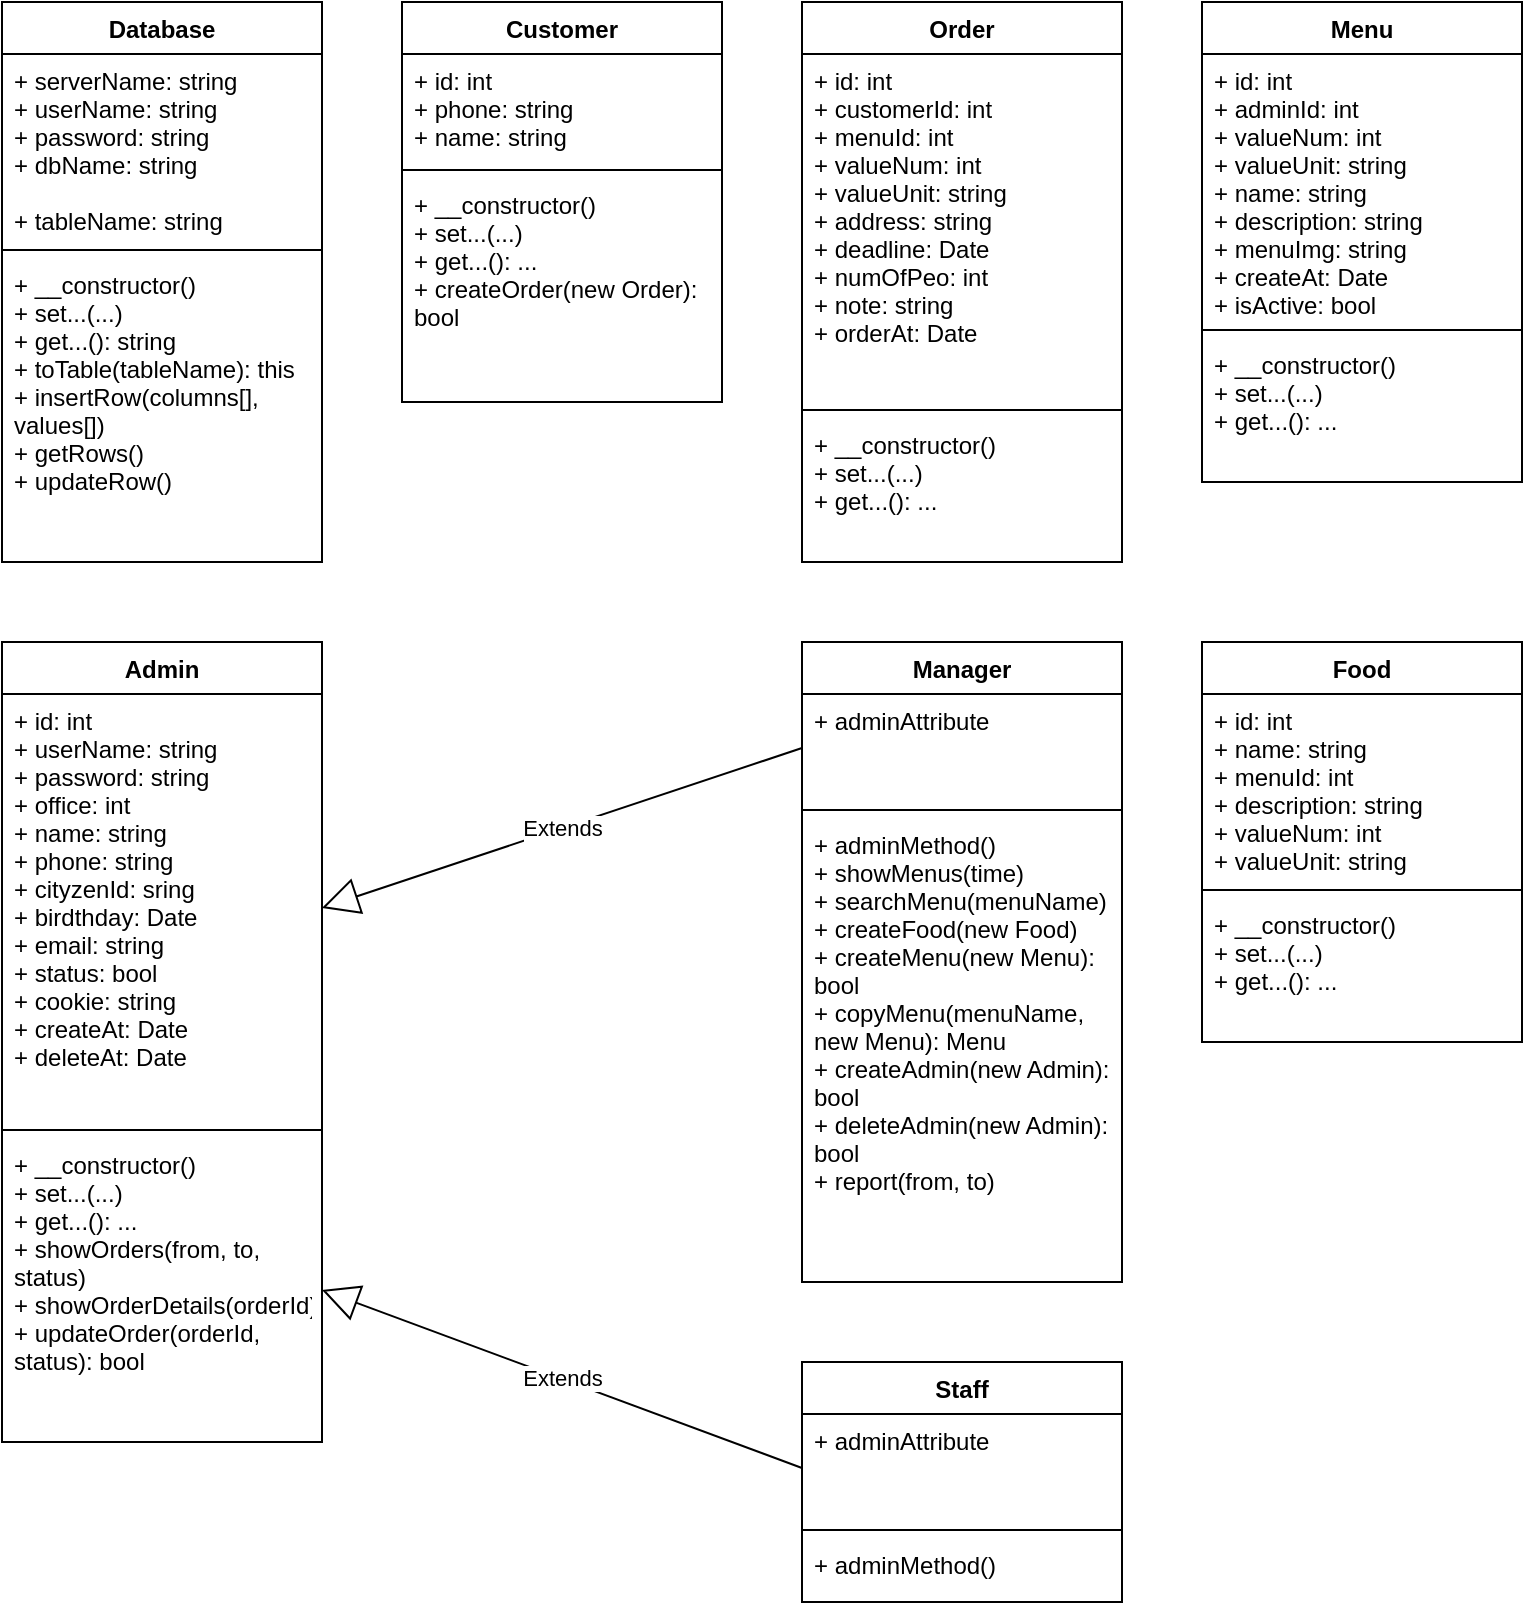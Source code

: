 <mxfile version="14.5.1" type="device"><diagram id="ibbRtkqQK8TwOqvRTWib" name="Page-1"><mxGraphModel dx="1038" dy="607" grid="1" gridSize="10" guides="1" tooltips="1" connect="1" arrows="1" fold="1" page="1" pageScale="1" pageWidth="850" pageHeight="1100" math="0" shadow="0"><root><mxCell id="0"/><mxCell id="1" parent="0"/><mxCell id="IVHF2FD5wScz-1iarKSH-1" value="Customer" style="swimlane;fontStyle=1;align=center;verticalAlign=top;childLayout=stackLayout;horizontal=1;startSize=26;horizontalStack=0;resizeParent=1;resizeParentMax=0;resizeLast=0;collapsible=1;marginBottom=0;" parent="1" vertex="1"><mxGeometry x="240" y="40" width="160" height="200" as="geometry"/></mxCell><mxCell id="IVHF2FD5wScz-1iarKSH-2" value="+ id: int&#10;+ phone: string&#10;+ name: string" style="text;strokeColor=none;fillColor=none;align=left;verticalAlign=top;spacingLeft=4;spacingRight=4;overflow=hidden;rotatable=0;points=[[0,0.5],[1,0.5]];portConstraint=eastwest;" parent="IVHF2FD5wScz-1iarKSH-1" vertex="1"><mxGeometry y="26" width="160" height="54" as="geometry"/></mxCell><mxCell id="IVHF2FD5wScz-1iarKSH-3" value="" style="line;strokeWidth=1;fillColor=none;align=left;verticalAlign=middle;spacingTop=-1;spacingLeft=3;spacingRight=3;rotatable=0;labelPosition=right;points=[];portConstraint=eastwest;" parent="IVHF2FD5wScz-1iarKSH-1" vertex="1"><mxGeometry y="80" width="160" height="8" as="geometry"/></mxCell><mxCell id="IVHF2FD5wScz-1iarKSH-4" value="+ __constructor()&#10;+ set...(...)&#10;+ get...(): ...&#10;+ createOrder(new Order): &#10;bool" style="text;strokeColor=none;fillColor=none;align=left;verticalAlign=top;spacingLeft=4;spacingRight=4;overflow=hidden;rotatable=0;points=[[0,0.5],[1,0.5]];portConstraint=eastwest;" parent="IVHF2FD5wScz-1iarKSH-1" vertex="1"><mxGeometry y="88" width="160" height="112" as="geometry"/></mxCell><mxCell id="IVHF2FD5wScz-1iarKSH-5" value="Order" style="swimlane;fontStyle=1;align=center;verticalAlign=top;childLayout=stackLayout;horizontal=1;startSize=26;horizontalStack=0;resizeParent=1;resizeParentMax=0;resizeLast=0;collapsible=1;marginBottom=0;" parent="1" vertex="1"><mxGeometry x="440" y="40" width="160" height="280" as="geometry"/></mxCell><mxCell id="IVHF2FD5wScz-1iarKSH-6" value="+ id: int&#10;+ customerId: int&#10;+ menuId: int&#10;+ valueNum: int&#10;+ valueUnit: string&#10;+ address: string&#10;+ deadline: Date&#10;+ numOfPeo: int&#10;+ note: string&#10;+ orderAt: Date" style="text;strokeColor=none;fillColor=none;align=left;verticalAlign=top;spacingLeft=4;spacingRight=4;overflow=hidden;rotatable=0;points=[[0,0.5],[1,0.5]];portConstraint=eastwest;" parent="IVHF2FD5wScz-1iarKSH-5" vertex="1"><mxGeometry y="26" width="160" height="174" as="geometry"/></mxCell><mxCell id="IVHF2FD5wScz-1iarKSH-7" value="" style="line;strokeWidth=1;fillColor=none;align=left;verticalAlign=middle;spacingTop=-1;spacingLeft=3;spacingRight=3;rotatable=0;labelPosition=right;points=[];portConstraint=eastwest;" parent="IVHF2FD5wScz-1iarKSH-5" vertex="1"><mxGeometry y="200" width="160" height="8" as="geometry"/></mxCell><mxCell id="IVHF2FD5wScz-1iarKSH-8" value="+ __constructor()&#10;+ set...(...)&#10;+ get...(): ..." style="text;strokeColor=none;fillColor=none;align=left;verticalAlign=top;spacingLeft=4;spacingRight=4;overflow=hidden;rotatable=0;points=[[0,0.5],[1,0.5]];portConstraint=eastwest;" parent="IVHF2FD5wScz-1iarKSH-5" vertex="1"><mxGeometry y="208" width="160" height="72" as="geometry"/></mxCell><mxCell id="IVHF2FD5wScz-1iarKSH-9" value="Menu" style="swimlane;fontStyle=1;align=center;verticalAlign=top;childLayout=stackLayout;horizontal=1;startSize=26;horizontalStack=0;resizeParent=1;resizeParentMax=0;resizeLast=0;collapsible=1;marginBottom=0;" parent="1" vertex="1"><mxGeometry x="640" y="40" width="160" height="240" as="geometry"/></mxCell><mxCell id="IVHF2FD5wScz-1iarKSH-10" value="+ id: int&#10;+ adminId: int&#10;+ valueNum: int&#10;+ valueUnit: string&#10;+ name: string&#10;+ description: string&#10;+ menuImg: string&#10;+ createAt: Date&#10;+ isActive: bool" style="text;strokeColor=none;fillColor=none;align=left;verticalAlign=top;spacingLeft=4;spacingRight=4;overflow=hidden;rotatable=0;points=[[0,0.5],[1,0.5]];portConstraint=eastwest;" parent="IVHF2FD5wScz-1iarKSH-9" vertex="1"><mxGeometry y="26" width="160" height="134" as="geometry"/></mxCell><mxCell id="IVHF2FD5wScz-1iarKSH-11" value="" style="line;strokeWidth=1;fillColor=none;align=left;verticalAlign=middle;spacingTop=-1;spacingLeft=3;spacingRight=3;rotatable=0;labelPosition=right;points=[];portConstraint=eastwest;" parent="IVHF2FD5wScz-1iarKSH-9" vertex="1"><mxGeometry y="160" width="160" height="8" as="geometry"/></mxCell><mxCell id="IVHF2FD5wScz-1iarKSH-12" value="+ __constructor()&#10;+ set...(...)&#10;+ get...(): ..." style="text;strokeColor=none;fillColor=none;align=left;verticalAlign=top;spacingLeft=4;spacingRight=4;overflow=hidden;rotatable=0;points=[[0,0.5],[1,0.5]];portConstraint=eastwest;" parent="IVHF2FD5wScz-1iarKSH-9" vertex="1"><mxGeometry y="168" width="160" height="72" as="geometry"/></mxCell><mxCell id="IVHF2FD5wScz-1iarKSH-13" value="Food" style="swimlane;fontStyle=1;align=center;verticalAlign=top;childLayout=stackLayout;horizontal=1;startSize=26;horizontalStack=0;resizeParent=1;resizeParentMax=0;resizeLast=0;collapsible=1;marginBottom=0;" parent="1" vertex="1"><mxGeometry x="640" y="360" width="160" height="200" as="geometry"/></mxCell><mxCell id="IVHF2FD5wScz-1iarKSH-14" value="+ id: int&#10;+ name: string&#10;+ menuId: int&#10;+ description: string&#10;+ valueNum: int&#10;+ valueUnit: string" style="text;strokeColor=none;fillColor=none;align=left;verticalAlign=top;spacingLeft=4;spacingRight=4;overflow=hidden;rotatable=0;points=[[0,0.5],[1,0.5]];portConstraint=eastwest;" parent="IVHF2FD5wScz-1iarKSH-13" vertex="1"><mxGeometry y="26" width="160" height="94" as="geometry"/></mxCell><mxCell id="IVHF2FD5wScz-1iarKSH-15" value="" style="line;strokeWidth=1;fillColor=none;align=left;verticalAlign=middle;spacingTop=-1;spacingLeft=3;spacingRight=3;rotatable=0;labelPosition=right;points=[];portConstraint=eastwest;" parent="IVHF2FD5wScz-1iarKSH-13" vertex="1"><mxGeometry y="120" width="160" height="8" as="geometry"/></mxCell><mxCell id="IVHF2FD5wScz-1iarKSH-16" value="+ __constructor()&#10;+ set...(...)&#10;+ get...(): ..." style="text;strokeColor=none;fillColor=none;align=left;verticalAlign=top;spacingLeft=4;spacingRight=4;overflow=hidden;rotatable=0;points=[[0,0.5],[1,0.5]];portConstraint=eastwest;" parent="IVHF2FD5wScz-1iarKSH-13" vertex="1"><mxGeometry y="128" width="160" height="72" as="geometry"/></mxCell><mxCell id="IVHF2FD5wScz-1iarKSH-17" value="Admin" style="swimlane;fontStyle=1;align=center;verticalAlign=top;childLayout=stackLayout;horizontal=1;startSize=26;horizontalStack=0;resizeParent=1;resizeParentMax=0;resizeLast=0;collapsible=1;marginBottom=0;" parent="1" vertex="1"><mxGeometry x="40" y="360" width="160" height="400" as="geometry"/></mxCell><mxCell id="IVHF2FD5wScz-1iarKSH-18" value="+ id: int&#10;+ userName: string&#10;+ password: string&#10;+ office: int&#10;+ name: string&#10;+ phone: string&#10;+ cityzenId: sring&#10;+ birdthday: Date&#10;+ email: string&#10;+ status: bool&#10;+ cookie: string&#10;+ createAt: Date&#10;+ deleteAt: Date" style="text;strokeColor=none;fillColor=none;align=left;verticalAlign=top;spacingLeft=4;spacingRight=4;overflow=hidden;rotatable=0;points=[[0,0.5],[1,0.5]];portConstraint=eastwest;" parent="IVHF2FD5wScz-1iarKSH-17" vertex="1"><mxGeometry y="26" width="160" height="214" as="geometry"/></mxCell><mxCell id="IVHF2FD5wScz-1iarKSH-19" value="" style="line;strokeWidth=1;fillColor=none;align=left;verticalAlign=middle;spacingTop=-1;spacingLeft=3;spacingRight=3;rotatable=0;labelPosition=right;points=[];portConstraint=eastwest;" parent="IVHF2FD5wScz-1iarKSH-17" vertex="1"><mxGeometry y="240" width="160" height="8" as="geometry"/></mxCell><mxCell id="IVHF2FD5wScz-1iarKSH-20" value="+ __constructor()&#10;+ set...(...)&#10;+ get...(): ...&#10;+ showOrders(from, to,&#10;status)&#10;+ showOrderDetails(orderId)&#10;+ updateOrder(orderId, &#10;status): bool" style="text;strokeColor=none;fillColor=none;align=left;verticalAlign=top;spacingLeft=4;spacingRight=4;overflow=hidden;rotatable=0;points=[[0,0.5],[1,0.5]];portConstraint=eastwest;" parent="IVHF2FD5wScz-1iarKSH-17" vertex="1"><mxGeometry y="248" width="160" height="152" as="geometry"/></mxCell><mxCell id="HQIe_BpXtwBZY5GEg_VE-1" value="Database" style="swimlane;fontStyle=1;align=center;verticalAlign=top;childLayout=stackLayout;horizontal=1;startSize=26;horizontalStack=0;resizeParent=1;resizeParentMax=0;resizeLast=0;collapsible=1;marginBottom=0;" parent="1" vertex="1"><mxGeometry x="40" y="40" width="160" height="280" as="geometry"/></mxCell><mxCell id="HQIe_BpXtwBZY5GEg_VE-2" value="+ serverName: string&#10;+ userName: string&#10;+ password: string&#10;+ dbName: string&#10;&#10;+ tableName: string" style="text;strokeColor=none;fillColor=none;align=left;verticalAlign=top;spacingLeft=4;spacingRight=4;overflow=hidden;rotatable=0;points=[[0,0.5],[1,0.5]];portConstraint=eastwest;" parent="HQIe_BpXtwBZY5GEg_VE-1" vertex="1"><mxGeometry y="26" width="160" height="94" as="geometry"/></mxCell><mxCell id="HQIe_BpXtwBZY5GEg_VE-3" value="" style="line;strokeWidth=1;fillColor=none;align=left;verticalAlign=middle;spacingTop=-1;spacingLeft=3;spacingRight=3;rotatable=0;labelPosition=right;points=[];portConstraint=eastwest;" parent="HQIe_BpXtwBZY5GEg_VE-1" vertex="1"><mxGeometry y="120" width="160" height="8" as="geometry"/></mxCell><mxCell id="HQIe_BpXtwBZY5GEg_VE-4" value="+ __constructor()&#10;+ set...(...)&#10;+ get...(): string&#10;+ toTable(tableName): this&#10;+ insertRow(columns[], &#10;values[])&#10;+ getRows()&#10;+ updateRow()" style="text;strokeColor=none;fillColor=none;align=left;verticalAlign=top;spacingLeft=4;spacingRight=4;overflow=hidden;rotatable=0;points=[[0,0.5],[1,0.5]];portConstraint=eastwest;" parent="HQIe_BpXtwBZY5GEg_VE-1" vertex="1"><mxGeometry y="128" width="160" height="152" as="geometry"/></mxCell><mxCell id="JC7_gSe1VFstHsPF0K8O-1" value="Manager" style="swimlane;fontStyle=1;align=center;verticalAlign=top;childLayout=stackLayout;horizontal=1;startSize=26;horizontalStack=0;resizeParent=1;resizeParentMax=0;resizeLast=0;collapsible=1;marginBottom=0;" vertex="1" parent="1"><mxGeometry x="440" y="360" width="160" height="320" as="geometry"/></mxCell><mxCell id="JC7_gSe1VFstHsPF0K8O-2" value="+ adminAttribute&#10;&#10;" style="text;strokeColor=none;fillColor=none;align=left;verticalAlign=top;spacingLeft=4;spacingRight=4;overflow=hidden;rotatable=0;points=[[0,0.5],[1,0.5]];portConstraint=eastwest;" vertex="1" parent="JC7_gSe1VFstHsPF0K8O-1"><mxGeometry y="26" width="160" height="54" as="geometry"/></mxCell><mxCell id="JC7_gSe1VFstHsPF0K8O-3" value="" style="line;strokeWidth=1;fillColor=none;align=left;verticalAlign=middle;spacingTop=-1;spacingLeft=3;spacingRight=3;rotatable=0;labelPosition=right;points=[];portConstraint=eastwest;" vertex="1" parent="JC7_gSe1VFstHsPF0K8O-1"><mxGeometry y="80" width="160" height="8" as="geometry"/></mxCell><mxCell id="JC7_gSe1VFstHsPF0K8O-4" value="+ adminMethod()&#10;+ showMenus(time)&#10;+ searchMenu(menuName)&#10;+ createFood(new Food)&#10;+ createMenu(new Menu):&#10;bool&#10;+ copyMenu(menuName, &#10;new Menu): Menu&#10;+ createAdmin(new Admin):&#10;bool&#10;+ deleteAdmin(new Admin):&#10;bool&#10;+ report(from, to)" style="text;strokeColor=none;fillColor=none;align=left;verticalAlign=top;spacingLeft=4;spacingRight=4;overflow=hidden;rotatable=0;points=[[0,0.5],[1,0.5]];portConstraint=eastwest;" vertex="1" parent="JC7_gSe1VFstHsPF0K8O-1"><mxGeometry y="88" width="160" height="232" as="geometry"/></mxCell><mxCell id="JC7_gSe1VFstHsPF0K8O-5" value="Staff" style="swimlane;fontStyle=1;align=center;verticalAlign=top;childLayout=stackLayout;horizontal=1;startSize=26;horizontalStack=0;resizeParent=1;resizeParentMax=0;resizeLast=0;collapsible=1;marginBottom=0;" vertex="1" parent="1"><mxGeometry x="440" y="720" width="160" height="120" as="geometry"/></mxCell><mxCell id="JC7_gSe1VFstHsPF0K8O-6" value="+ adminAttribute" style="text;strokeColor=none;fillColor=none;align=left;verticalAlign=top;spacingLeft=4;spacingRight=4;overflow=hidden;rotatable=0;points=[[0,0.5],[1,0.5]];portConstraint=eastwest;" vertex="1" parent="JC7_gSe1VFstHsPF0K8O-5"><mxGeometry y="26" width="160" height="54" as="geometry"/></mxCell><mxCell id="JC7_gSe1VFstHsPF0K8O-7" value="" style="line;strokeWidth=1;fillColor=none;align=left;verticalAlign=middle;spacingTop=-1;spacingLeft=3;spacingRight=3;rotatable=0;labelPosition=right;points=[];portConstraint=eastwest;" vertex="1" parent="JC7_gSe1VFstHsPF0K8O-5"><mxGeometry y="80" width="160" height="8" as="geometry"/></mxCell><mxCell id="JC7_gSe1VFstHsPF0K8O-8" value="+ adminMethod()" style="text;strokeColor=none;fillColor=none;align=left;verticalAlign=top;spacingLeft=4;spacingRight=4;overflow=hidden;rotatable=0;points=[[0,0.5],[1,0.5]];portConstraint=eastwest;" vertex="1" parent="JC7_gSe1VFstHsPF0K8O-5"><mxGeometry y="88" width="160" height="32" as="geometry"/></mxCell><mxCell id="JC7_gSe1VFstHsPF0K8O-9" value="Extends" style="endArrow=block;endSize=16;endFill=0;html=1;exitX=0;exitY=0.5;exitDx=0;exitDy=0;entryX=1;entryY=0.5;entryDx=0;entryDy=0;" edge="1" parent="1" source="JC7_gSe1VFstHsPF0K8O-2" target="IVHF2FD5wScz-1iarKSH-18"><mxGeometry width="160" relative="1" as="geometry"><mxPoint x="340" y="610" as="sourcePoint"/><mxPoint x="500" y="610" as="targetPoint"/></mxGeometry></mxCell><mxCell id="JC7_gSe1VFstHsPF0K8O-12" value="Extends" style="endArrow=block;endSize=16;endFill=0;html=1;exitX=0;exitY=0.5;exitDx=0;exitDy=0;entryX=1;entryY=0.5;entryDx=0;entryDy=0;" edge="1" parent="1" source="JC7_gSe1VFstHsPF0K8O-6" target="IVHF2FD5wScz-1iarKSH-20"><mxGeometry width="160" relative="1" as="geometry"><mxPoint x="130" y="760" as="sourcePoint"/><mxPoint x="130" y="690" as="targetPoint"/></mxGeometry></mxCell></root></mxGraphModel></diagram></mxfile>